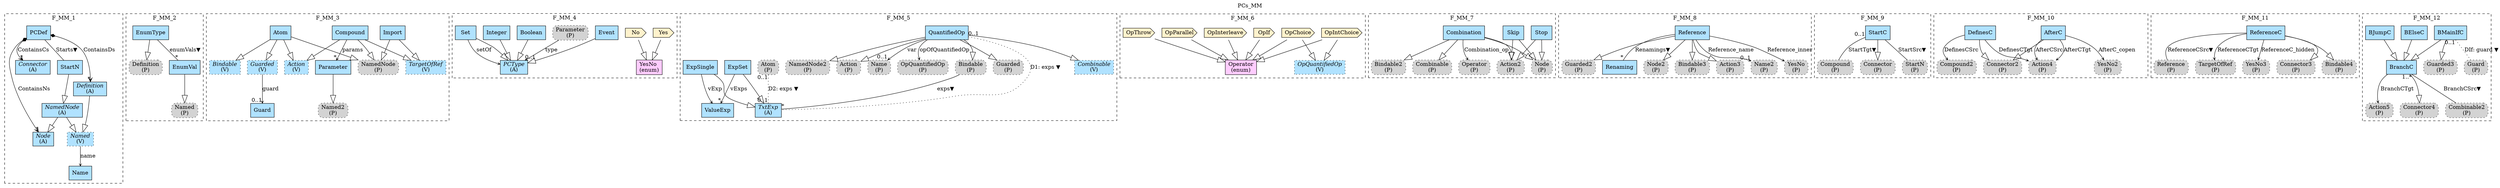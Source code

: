 digraph {graph[label=PCs_MM,labelloc=tl,labelfontsize=12];
subgraph cluster_F_MM_1{style=dashed;label=F_MM_1;
"Node"[shape=record,fillcolor=lightskyblue1,style = filled,label=<{<I>Node</I><br/>(A)}>];
"NamedNode"[shape=record,fillcolor=lightskyblue1,style = filled,label=<{<I>NamedNode</I><br/>(A)}>];
"PCDef"[shape=record,fillcolor=lightskyblue1,style = filled,label="PCDef"];
"Named"[shape=record,fillcolor=lightskyblue1,style ="filled,dotted",label=<{<I>Named</I><br/>(V)}>];
"Connector"[shape=record,fillcolor=lightskyblue1,style = filled,label=<{<I>Connector</I><br/>(A)}>];
"Name"[shape=record,fillcolor=lightskyblue1,style = filled,label="Name"];
"StartN"[shape=record,fillcolor=lightskyblue1,style = filled,label="StartN"];
"Definition"[shape=record,fillcolor=lightskyblue1,style = filled,label=<{<I>Definition</I><br/>(A)}>];

"StartN"->"NamedNode"[arrowhead=onormal,arrowsize=2.0];
"NamedNode"->"Node"[arrowhead=onormal,arrowsize=2.0];
"NamedNode"->"Named"[arrowhead=onormal,arrowsize=2.0];
"Definition"->"Named"[arrowhead=onormal,arrowsize=2.0];
"Named"->"Name"[label="name",arrowhead=vee,headlabel="",arrowsize=.5];
"PCDef"->"Node"[label="ContainsNs",arrowhead=vee,arrowtail=diamond,dir=both,headlabel="*"];
"PCDef"->"Connector"[label="ContainsCs",arrowhead=vee,arrowtail=diamond,dir=both,headlabel="*"];
"PCDef"->"Definition"[label="ContainsDs",arrowhead=vee,arrowtail=diamond,dir=both,headlabel="*"];
"PCDef"->"StartN"[label="Starts▼",dir=none,taillabel="",headlabel=""];

}
subgraph cluster_F_MM_2{style=dashed;label=F_MM_2;
"PDefinition"[shape=box,fillcolor=lightgray,style ="rounded,filled,dotted",label=<Definition<br/>(P)>];
"PNamed"[shape=box,fillcolor=lightgray,style ="rounded,filled,dotted",label=<Named<br/>(P)>];
"EnumType"[shape=record,fillcolor=lightskyblue1,style = filled,label="EnumType"];
"EnumVal"[shape=record,fillcolor=lightskyblue1,style = filled,label="EnumVal"];

"EnumType"->"PDefinition"[arrowhead=onormal,arrowsize=2.0];
"EnumVal"->"PNamed"[arrowhead=onormal,arrowsize=2.0];
"EnumType"->"EnumVal"[label="enumVals▼",dir=none,taillabel="",headlabel="*"];

}


subgraph cluster_F_MM_3{style=dashed;label=F_MM_3;
"PNamedNode"[shape=box,fillcolor=lightgray,style ="rounded,filled,dotted",label=<NamedNode<br/>(P)>];
"PNamed2"[shape=box,fillcolor=lightgray,style ="rounded,filled,dotted",label=<Named2<br/>(P)>];
"Import"[shape=record,fillcolor=lightskyblue1,style = filled,label="Import"];
"Compound"[shape=record,fillcolor=lightskyblue1,style = filled,label="Compound"];
"Atom"[shape=record,fillcolor=lightskyblue1,style = filled,label="Atom"];
"Guard"[shape=record,fillcolor=lightskyblue1,style = filled,label="Guard"];
"Action"[shape=record,fillcolor=lightskyblue1,style ="filled,dotted",label=<{<I>Action</I><br/>(V)}>];
"TargetOfRef"[shape=record,fillcolor=lightskyblue1,style ="filled,dotted",label=<{<I>TargetOfRef</I><br/>(V)}>];
"Guarded"[shape=record,fillcolor=lightskyblue1,style ="filled,dotted",label=<{<I>Guarded</I><br/>(V)}>];
"Bindable"[shape=record,fillcolor=lightskyblue1,style ="filled,dotted",label=<{<I>Bindable</I><br/>(V)}>];
"Parameter"[shape=record,fillcolor=lightskyblue1,style = filled,label="Parameter"];

"Import"->"PNamedNode"[arrowhead=onormal,arrowsize=2.0];
"Compound"->"PNamedNode"[arrowhead=onormal,arrowsize=2.0];
"Atom"->"PNamedNode"[arrowhead=onormal,arrowsize=2.0];
"Import"->"TargetOfRef"[arrowhead=onormal,arrowsize=2.0];
"Compound"->"TargetOfRef"[arrowhead=onormal,arrowsize=2.0];
"Atom"->"Action"[arrowhead=onormal,arrowsize=2.0];
"Atom"->"Guarded"[arrowhead=onormal,arrowsize=2.0];
"Compound"->"Action"[arrowhead=onormal,arrowsize=2.0];
"Atom"->"Bindable"[arrowhead=onormal,arrowsize=2.0];
"Compound"->"Parameter"[label="params",arrowhead=vee,headlabel="*",arrowsize=.5];
"Guarded"->"Guard"[label="guard",arrowhead=vee,headlabel="0..1",arrowsize=.5];
"Parameter"->"PNamed2"[arrowhead=onormal,arrowsize=2.0];

}


subgraph cluster_F_MM_4{style=dashed;label=F_MM_4;
"PParameter"[shape=box,fillcolor=lightgray,style ="rounded,filled,dotted",label=<Parameter<br/>(P)>];
"PCType"[shape=record,fillcolor=lightskyblue1,style = filled,label=<{<I>PCType</I><br/>(A)}>];
"YesNo"[shape=record,fillcolor="#FFCCFF",style = filled,label="YesNo\l(enum)"];
"VYes"[shape=cds,fillcolor="#FFF2CC",style = filled,label="Yes"];
"VNo"[shape=cds,fillcolor="#FFF2CC",style = filled,label="No"];
"Boolean"[shape=record,fillcolor=lightskyblue1,style = filled,label="Boolean"];
"Integer"[shape=record,fillcolor=lightskyblue1,style = filled,label="Integer"];
"Event"[shape=record,fillcolor=lightskyblue1,style = filled,label="Event"];
"Set"[shape=record,fillcolor=lightskyblue1,style = filled,label="Set"];

"VYes"->"YesNo"[arrowhead=onormal,arrowsize=2.0];
"VNo"->"YesNo"[arrowhead=onormal,arrowsize=2.0];
"Boolean"->"PCType"[arrowhead=onormal,arrowsize=2.0];
"Integer"->"PCType"[arrowhead=onormal,arrowsize=2.0];
"Event"->"PCType"[arrowhead=onormal,arrowsize=2.0];
"Set"->"PCType"[arrowhead=onormal,arrowsize=2.0];
"Set"->"PCType"[label="setOf",arrowhead=vee,headlabel="",arrowsize=.5];
"PParameter"->"PCType"[label="type",arrowhead=vee,headlabel="0..1",arrowsize=.5];

}

subgraph cluster_F_MM_5{style=dashed;label=F_MM_5;
"QuantifiedOp"[shape=record,fillcolor=lightskyblue1,style = filled,label="QuantifiedOp"];
"PNamedNode2"[shape=box,fillcolor=lightgray,style ="rounded,filled,dotted",label=<NamedNode2<br/>(P)>];
"PAction"[shape=box,fillcolor=lightgray,style ="rounded,filled,dotted",label=<Action<br/>(P)>];
"PName"[shape=box,fillcolor=lightgray,style ="rounded,filled,dotted",label=<Name<br/>(P)>];
"POpQuantifiedOp"[shape=box,fillcolor=lightgray,style ="rounded,filled,dotted",label=<OpQuantifiedOp<br/>(P)>];
"PBindable"[shape=box,fillcolor=lightgray,style ="rounded,filled,dotted",label=<Bindable<br/>(P)>];
"PAtom"[shape=box,fillcolor=lightgray,style ="rounded,filled,dotted",label=<Atom<br/>(P)>];
"PGuarded"[shape=box,fillcolor=lightgray,style ="rounded,filled,dotted",label=<Guarded<br/>(P)>];
"TxtExp"[shape=record,fillcolor=lightskyblue1,style = filled,label=<{<I>TxtExp</I><br/>(A)}>];
"ExpSet"[shape=record,fillcolor=lightskyblue1,style = filled,label="ExpSet"];
"ExpSingle"[shape=record,fillcolor=lightskyblue1,style = filled,label="ExpSingle"];
"ValueExp"[shape=record,fillcolor=lightskyblue1,style = filled,label="ValueExp"];
"Combinable"[shape=record,fillcolor=lightskyblue1,style ="filled,dotted",label=<{<I>Combinable</I><br/>(V)}>];

"QuantifiedOp"->"PNamedNode2"[arrowhead=onormal,arrowsize=2.0];
"QuantifiedOp"->"PAction"[arrowhead=onormal,arrowsize=2.0];
"ExpSet"->"TxtExp"[arrowhead=onormal,arrowsize=2.0];
"ExpSingle"->"TxtExp"[arrowhead=onormal,arrowsize=2.0];
"QuantifiedOp"->"PBindable"[arrowhead=onormal,arrowsize=2.0];
"QuantifiedOp"->"PGuarded"[arrowhead=onormal,arrowsize=2.0];
"QuantifiedOp"->"Combinable"[arrowhead=onormal,arrowsize=2.0];
"QuantifiedOp"->"PName"[label="var",arrowhead=vee,headlabel="0..1",arrowsize=.5];
"ExpSet"->"ValueExp"[label="vExps",arrowhead=vee,headlabel="*",arrowsize=.5];
"ExpSingle"->"ValueExp"[label="vExp",arrowhead=vee,headlabel="",arrowsize=.5];
"QuantifiedOp"->"POpQuantifiedOp"[label="opOfQuantifiedOp",arrowhead=vee,headlabel="",arrowsize=.5];
"PBindable"->"TxtExp"[label="exps▼",dir=none,taillabel="",headlabel="*"];
"QuantifiedOp"->"TxtExp"[label="D1: exps ▼",dir=none,taillabel="0..1",headlabel="",style=dotted];
"PAtom"->"TxtExp"[label="D2: exps ▼",dir=none,taillabel="0..1",headlabel="0..1",style=dotted];

}







subgraph cluster_F_MM_6{style=dashed;label=F_MM_6;
"Operator"[shape=record,fillcolor="#FFCCFF",style = filled,label="Operator\l(enum)"];
"VOpChoice"[shape=cds,fillcolor="#FFF2CC",style = filled,label="OpChoice"];
"VOpIntChoice"[shape=cds,fillcolor="#FFF2CC",style = filled,label="OpIntChoice"];
"VOpParallel"[shape=cds,fillcolor="#FFF2CC",style = filled,label="OpParallel"];
"VOpIf"[shape=cds,fillcolor="#FFF2CC",style = filled,label="OpIf"];
"VOpInterleave"[shape=cds,fillcolor="#FFF2CC",style = filled,label="OpInterleave"];
"VOpThrow"[shape=cds,fillcolor="#FFF2CC",style = filled,label="OpThrow"];
"OpQuantifiedOp"[shape=record,fillcolor=lightskyblue1,style ="filled,dotted",label=<{<I>OpQuantifiedOp</I><br/>(V)}>];

"VOpChoice"->"Operator"[arrowhead=onormal,arrowsize=2.0];
"VOpIntChoice"->"Operator"[arrowhead=onormal,arrowsize=2.0];
"VOpParallel"->"Operator"[arrowhead=onormal,arrowsize=2.0];
"VOpIf"->"Operator"[arrowhead=onormal,arrowsize=2.0];
"VOpInterleave"->"Operator"[arrowhead=onormal,arrowsize=2.0];
"VOpThrow"->"Operator"[arrowhead=onormal,arrowsize=2.0];
"VOpChoice"->"OpQuantifiedOp"[arrowhead=onormal,arrowsize=2.0];
"VOpIntChoice"->"OpQuantifiedOp"[arrowhead=onormal,arrowsize=2.0];

}
subgraph cluster_F_MM_7{style=dashed;label=F_MM_7;
"PNode"[shape=box,fillcolor=lightgray,style ="rounded,filled,dotted",label=<Node<br/>(P)>];
"PAction2"[shape=box,fillcolor=lightgray,style ="rounded,filled,dotted",label=<Action2<br/>(P)>];
"POperator"[shape=box,fillcolor=lightgray,style ="rounded,filled,dotted",label=<Operator<br/>(P)>];
"PBindable2"[shape=box,fillcolor=lightgray,style ="rounded,filled,dotted",label=<Bindable2<br/>(P)>];
"PCombinable"[shape=box,fillcolor=lightgray,style ="rounded,filled,dotted",label=<Combinable<br/>(P)>];
"Stop"[shape=record,fillcolor=lightskyblue1,style = filled,label="Stop"];
"Skip"[shape=record,fillcolor=lightskyblue1,style = filled,label="Skip"];
"Combination"[shape=record,fillcolor=lightskyblue1,style = filled,label="Combination"];

"Stop"->"PNode"[arrowhead=onormal,arrowsize=2.0];
"Skip"->"PNode"[arrowhead=onormal,arrowsize=2.0];
"Combination"->"PNode"[arrowhead=onormal,arrowsize=2.0];
"Combination"->"PBindable2"[arrowhead=onormal,arrowsize=2.0];
"Stop"->"PAction2"[arrowhead=onormal,arrowsize=2.0];
"Skip"->"PAction2"[arrowhead=onormal,arrowsize=2.0];
"Combination"->"PCombinable"[arrowhead=onormal,arrowsize=2.0];
"Combination"->"PAction2"[arrowhead=onormal,arrowsize=2.0];
"Combination"->"POperator"[label="Combination_op",arrowhead=vee,headlabel="",arrowsize=.5];

}





subgraph cluster_F_MM_8{style=dashed;label=F_MM_8;
"PNode2"[shape=box,fillcolor=lightgray,style ="rounded,filled,dotted",label=<Node2<br/>(P)>];
"PBindable3"[shape=box,fillcolor=lightgray,style ="rounded,filled,dotted",label=<Bindable3<br/>(P)>];
"PAction3"[shape=box,fillcolor=lightgray,style ="rounded,filled,dotted",label=<Action3<br/>(P)>];
"PName2"[shape=box,fillcolor=lightgray,style ="rounded,filled,dotted",label=<Name2<br/>(P)>];
"PYesNo"[shape=box,fillcolor=lightgray,style ="rounded,filled,dotted",label=<YesNo<br/>(P)>];
"PGuarded2"[shape=box,fillcolor=lightgray,style ="rounded,filled,dotted",label=<Guarded2<br/>(P)>];
"Reference"[shape=record,fillcolor=lightskyblue1,style = filled,label="Reference"];
"Renaming"[shape=record,fillcolor=lightskyblue1,style = filled,label="Renaming"];

"Reference"->"PNode2"[arrowhead=onormal,arrowsize=2.0];
"Reference"->"PBindable3"[arrowhead=onormal,arrowsize=2.0];
"Reference"->"PAction3"[arrowhead=onormal,arrowsize=2.0];
"Reference"->"PGuarded2"[arrowhead=onormal,arrowsize=2.0];
"Reference"->"PName2"[label="Reference_name",arrowhead=vee,headlabel="0..1",arrowsize=.5];
"Reference"->"PYesNo"[label="Reference_inner",arrowhead=vee,headlabel="",arrowsize=.5];
"Reference"->"Renaming"[label="Renamings▼",dir=none,taillabel="",headlabel="*"];

}






subgraph cluster_F_MM_9{style=dashed;label=F_MM_9;
"PConnector"[shape=box,fillcolor=lightgray,style ="rounded,filled,dotted",label=<Connector<br/>(P)>];
"StartC"[shape=record,fillcolor=lightskyblue1,style = filled,label="StartC"];
"PStartN"[shape=box,fillcolor=lightgray,style ="rounded,filled,dotted",label=<StartN<br/>(P)>];
"PCompound"[shape=box,fillcolor=lightgray,style ="rounded,filled,dotted",label=<Compound<br/>(P)>];

"StartC"->"PConnector"[arrowhead=onormal,arrowsize=2.0];
"StartC"->"PStartN"[label="StartSrc▼",dir=none,taillabel="",headlabel=""];
"StartC"->"PCompound"[label="StartTgt▼",dir=none,taillabel="0..1",headlabel=""];

}



subgraph cluster_F_MM_10{style=dashed;label=F_MM_10;
"PConnector2"[shape=box,fillcolor=lightgray,style ="rounded,filled,dotted",label=<Connector2<br/>(P)>];
"AfterC"[shape=record,fillcolor=lightskyblue1,style = filled,label="AfterC"];
"DefinesC"[shape=record,fillcolor=lightskyblue1,style = filled,label="DefinesC"];
"PAction4"[shape=box,fillcolor=lightgray,style ="rounded,filled,dotted",label=<Action4<br/>(P)>];
"PCompound2"[shape=box,fillcolor=lightgray,style ="rounded,filled,dotted",label=<Compound2<br/>(P)>];
"PYesNo2"[shape=box,fillcolor=lightgray,style ="rounded,filled,dotted",label=<YesNo2<br/>(P)>];

"AfterC"->"PConnector2"[arrowhead=onormal,arrowsize=2.0];
"DefinesC"->"PConnector2"[arrowhead=onormal,arrowsize=2.0];
"AfterC"->"PAction4"[label="AfterCSrc",arrowhead=vee,headlabel="",arrowsize=.5];
"AfterC"->"PAction4"[label="AfterCTgt",arrowhead=vee,headlabel="",arrowsize=.5];
"DefinesC"->"PAction4"[label="DefinesCTgt",arrowhead=vee,headlabel="",arrowsize=.5];
"DefinesC"->"PCompound2"[label="DefinesCSrc",arrowhead=vee,headlabel="",arrowsize=.5];
"AfterC"->"PYesNo2"[label="AfterC_copen",arrowhead=vee,headlabel="",arrowsize=.5];

}




subgraph cluster_F_MM_11{style=dashed;label=F_MM_11;
"ReferenceC"[shape=record,fillcolor=lightskyblue1,style = filled,label="ReferenceC"];
"PConnector3"[shape=box,fillcolor=lightgray,style ="rounded,filled,dotted",label=<Connector3<br/>(P)>];
"PBindable4"[shape=box,fillcolor=lightgray,style ="rounded,filled,dotted",label=<Bindable4<br/>(P)>];
"PReference"[shape=box,fillcolor=lightgray,style ="rounded,filled,dotted",label=<Reference<br/>(P)>];
"PTargetOfRef"[shape=box,fillcolor=lightgray,style ="rounded,filled,dotted",label=<TargetOfRef<br/>(P)>];
"PYesNo3"[shape=box,fillcolor=lightgray,style ="rounded,filled,dotted",label=<YesNo3<br/>(P)>];

"ReferenceC"->"PConnector3"[arrowhead=onormal,arrowsize=2.0];
"ReferenceC"->"PBindable4"[arrowhead=onormal,arrowsize=2.0];
"ReferenceC"->"PReference"[label="ReferenceCSrc▼",dir=none,taillabel="",headlabel=""];
"ReferenceC"->"PTargetOfRef"[label="ReferenceCTgt",arrowhead=vee,headlabel="",arrowsize=.5];
"ReferenceC"->"PYesNo3"[label="ReferenceC_hidden",arrowhead=vee,headlabel="",arrowsize=.5];

}





subgraph cluster_F_MM_12{style=dashed;label=F_MM_12;
"PConnector4"[shape=box,fillcolor=lightgray,style ="rounded,filled,dotted",label=<Connector4<br/>(P)>];
"PCombinable2"[shape=box,fillcolor=lightgray,style ="rounded,filled,dotted",label=<Combinable2<br/>(P)>];
"PAction5"[shape=box,fillcolor=lightgray,style ="rounded,filled,dotted",label=<Action5<br/>(P)>];
"PGuarded3"[shape=box,fillcolor=lightgray,style ="rounded,filled,dotted",label=<Guarded3<br/>(P)>];
"PGuard"[shape=box,fillcolor=lightgray,style ="rounded,filled,dotted",label=<Guard<br/>(P)>];
"BMainIfC"[shape=record,fillcolor=lightskyblue1,style = filled,label="BMainIfC"];
"BElseC"[shape=record,fillcolor=lightskyblue1,style = filled,label="BElseC"];
"BJumpC"[shape=record,fillcolor=lightskyblue1,style = filled,label="BJumpC"];
"BranchC"[shape=record,fillcolor=lightskyblue1,style = filled,label="BranchC"];

"BMainIfC"->"BranchC"[arrowhead=onormal,arrowsize=2.0];
"BMainIfC"->"PGuarded3"[arrowhead=onormal,arrowsize=2.0];
"BElseC"->"BranchC"[arrowhead=onormal,arrowsize=2.0];
"BJumpC"->"BranchC"[arrowhead=onormal,arrowsize=2.0];
"BranchC"->"PConnector4"[arrowhead=onormal,arrowsize=2.0];
"BranchC"->"PCombinable2"[label="BranchCSrc▼",dir=none,taillabel="1..*",headlabel=""];
"BranchC"->"PAction5"[label="BranchCTgt",arrowhead=vee,headlabel="",arrowsize=.5];
"BMainIfC"->"PGuard"[label="DIf: guard ▼",dir=none,taillabel="0..1",headlabel="",style=dotted];

}





}